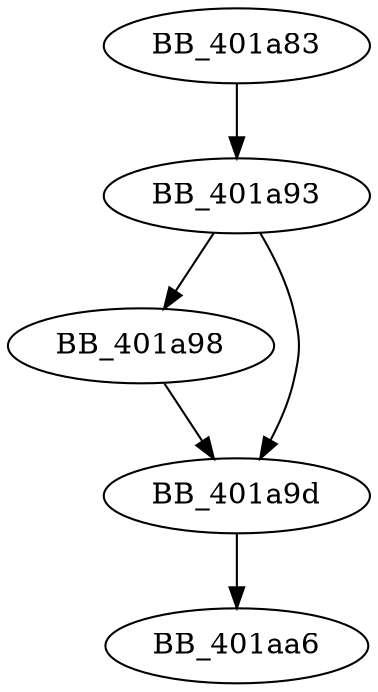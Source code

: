 DiGraph sub_401A83{
BB_401a83->BB_401a93
BB_401a93->BB_401a98
BB_401a93->BB_401a9d
BB_401a98->BB_401a9d
BB_401a9d->BB_401aa6
}
